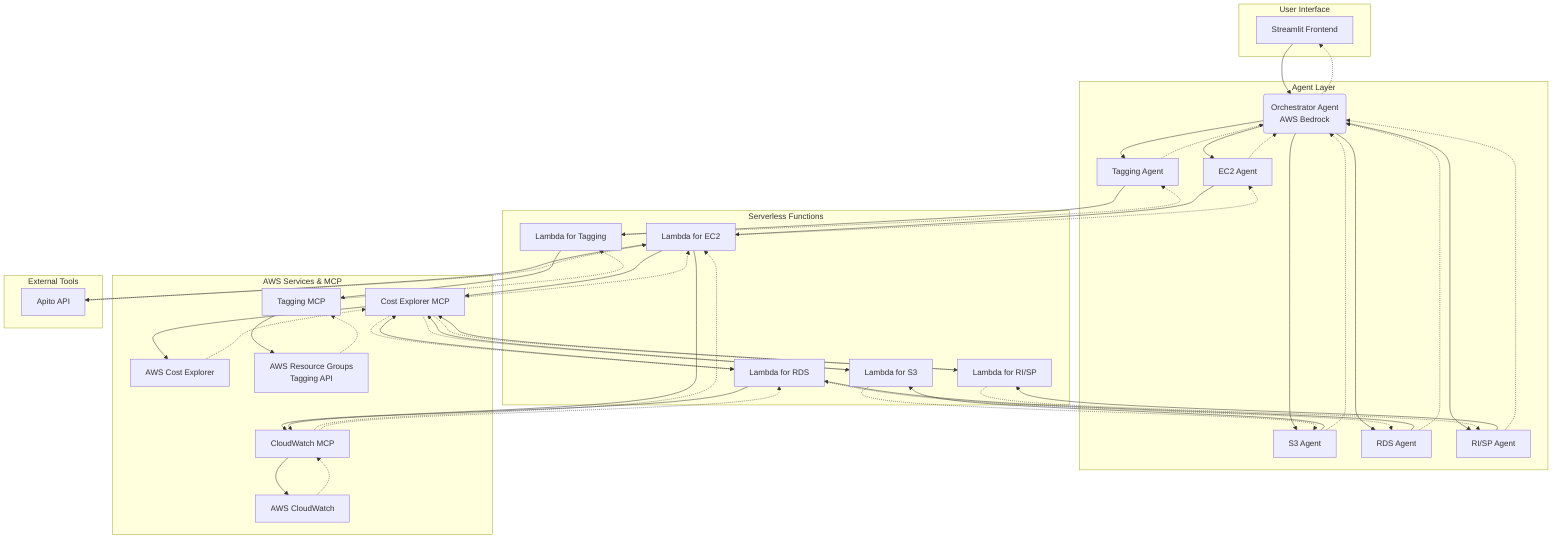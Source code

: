 graph TD
    subgraph User Interface
        A[Streamlit Frontend]
    end

    subgraph Agent Layer
        B(Orchestrator Agent<br/>AWS Bedrock)
        C1[EC2 Agent]
        C2[S3 Agent]
        C3[RDS Agent]
        C4[RI/SP Agent]
        C5[Tagging Agent]
    end

    subgraph AWS Services & MCP
        D1[Cost Explorer MCP]
        D2[CloudWatch MCP]
        D3[Tagging MCP]
        E1[AWS Cost Explorer]
        E2[AWS CloudWatch]
        E3[AWS Resource Groups<br/>Tagging API]
    end

    subgraph Serverless Functions
        F1[Lambda for EC2]
        F2[Lambda for S3]
        F3[Lambda for RDS]
        F4[Lambda for RI/SP]
        F5[Lambda for Tagging]
    end

    subgraph External Tools
        G[Apito API]
    end

    A --> B
    B --> C1
    B --> C2
    B --> C3
    B --> C4
    B --> C5

    C1 --> F1
    C2 --> F2
    C3 --> F3
    C4 --> F4
    C5 --> F5

    F1 --> D1
    F1 --> D2
    F2 --> D1
    F3 --> D1
    F3 --> D2
    F4 --> D1
    F5 --> D3

    D1 --> E1
    D2 --> E2
    D3 --> E3

    F1 --> G

    E1 -.-> D1
    E2 -.-> D2
    E3 -.-> D3

    D1 -.-> F1
    D2 -.-> F1
    D1 -.-> F2
    D1 -.-> F3
    D2 -.-> F3
    D1 -.-> F4
    D3 -.-> F5

    F1 -.-> C1
    F2 -.-> C2
    F3 -.-> C3
    F4 -.-> C4
    F5 -.-> C5

    G -.-> F1

    C1 -.-> B
    C2 -.-> B
    C3 -.-> B
    C4 -.-> B
    C5 -.-> B

    B -.-> A